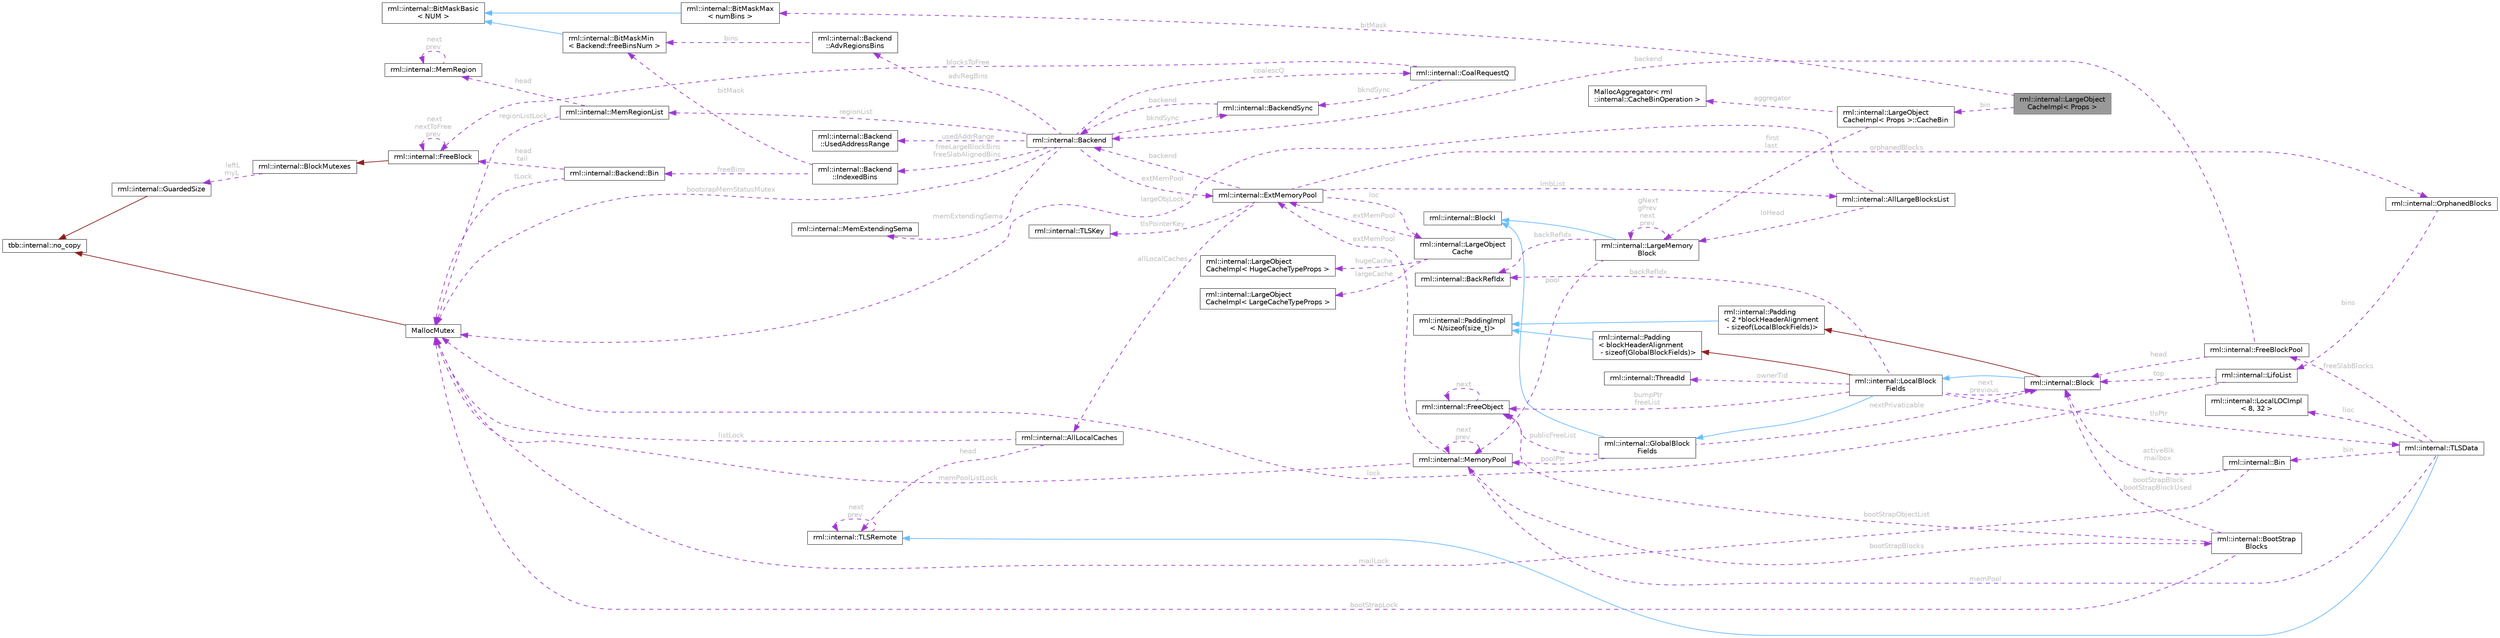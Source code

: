 digraph "rml::internal::LargeObjectCacheImpl&lt; Props &gt;"
{
 // LATEX_PDF_SIZE
  bgcolor="transparent";
  edge [fontname=Helvetica,fontsize=10,labelfontname=Helvetica,labelfontsize=10];
  node [fontname=Helvetica,fontsize=10,shape=box,height=0.2,width=0.4];
  rankdir="LR";
  Node1 [id="Node000001",label="rml::internal::LargeObject\lCacheImpl\< Props \>",height=0.2,width=0.4,color="gray40", fillcolor="grey60", style="filled", fontcolor="black",tooltip=" "];
  Node2 -> Node1 [id="edge1_Node000001_Node000002",dir="back",color="darkorchid3",style="dashed",tooltip=" ",label=" bitMask",fontcolor="grey" ];
  Node2 [id="Node000002",label="rml::internal::BitMaskMax\l\< numBins \>",height=0.2,width=0.4,color="gray40", fillcolor="white", style="filled",URL="$classrml_1_1internal_1_1_bit_mask_max.html",tooltip=" "];
  Node3 -> Node2 [id="edge2_Node000002_Node000003",dir="back",color="steelblue1",style="solid",tooltip=" "];
  Node3 [id="Node000003",label="rml::internal::BitMaskBasic\l\< NUM \>",height=0.2,width=0.4,color="gray40", fillcolor="white", style="filled",URL="$classrml_1_1internal_1_1_bit_mask_basic.html",tooltip=" "];
  Node4 -> Node1 [id="edge3_Node000001_Node000004",dir="back",color="darkorchid3",style="dashed",tooltip=" ",label=" bin",fontcolor="grey" ];
  Node4 [id="Node000004",label="rml::internal::LargeObject\lCacheImpl\< Props \>::CacheBin",height=0.2,width=0.4,color="gray40", fillcolor="white", style="filled",URL="$classrml_1_1internal_1_1_large_object_cache_impl_1_1_cache_bin.html",tooltip=" "];
  Node5 -> Node4 [id="edge4_Node000004_Node000005",dir="back",color="darkorchid3",style="dashed",tooltip=" ",label=" first\nlast",fontcolor="grey" ];
  Node5 [id="Node000005",label="rml::internal::LargeMemory\lBlock",height=0.2,width=0.4,color="gray40", fillcolor="white", style="filled",URL="$structrml_1_1internal_1_1_large_memory_block.html",tooltip=" "];
  Node6 -> Node5 [id="edge5_Node000005_Node000006",dir="back",color="steelblue1",style="solid",tooltip=" "];
  Node6 [id="Node000006",label="rml::internal::BlockI",height=0.2,width=0.4,color="gray40", fillcolor="white", style="filled",URL="$classrml_1_1internal_1_1_block_i.html",tooltip=" "];
  Node7 -> Node5 [id="edge6_Node000005_Node000007",dir="back",color="darkorchid3",style="dashed",tooltip=" ",label=" pool",fontcolor="grey" ];
  Node7 [id="Node000007",label="rml::internal::MemoryPool",height=0.2,width=0.4,color="gray40", fillcolor="white", style="filled",URL="$classrml_1_1internal_1_1_memory_pool.html",tooltip=" "];
  Node8 -> Node7 [id="edge7_Node000007_Node000008",dir="back",color="darkorchid3",style="dashed",tooltip=" ",label=" memPoolListLock",fontcolor="grey" ];
  Node8 [id="Node000008",label="MallocMutex",height=0.2,width=0.4,color="gray40", fillcolor="white", style="filled",URL="$class_malloc_mutex.html",tooltip="Stripped down version of spin_mutex."];
  Node9 -> Node8 [id="edge8_Node000008_Node000009",dir="back",color="firebrick4",style="solid",tooltip=" "];
  Node9 [id="Node000009",label="tbb::internal::no_copy",height=0.2,width=0.4,color="gray40", fillcolor="white", style="filled",tooltip=" "];
  Node7 -> Node7 [id="edge9_Node000007_Node000007",dir="back",color="darkorchid3",style="dashed",tooltip=" ",label=" next\nprev",fontcolor="grey" ];
  Node10 -> Node7 [id="edge10_Node000007_Node000010",dir="back",color="darkorchid3",style="dashed",tooltip=" ",label=" extMemPool",fontcolor="grey" ];
  Node10 [id="Node000010",label="rml::internal::ExtMemoryPool",height=0.2,width=0.4,color="gray40", fillcolor="white", style="filled",URL="$structrml_1_1internal_1_1_ext_memory_pool.html",tooltip=" "];
  Node11 -> Node10 [id="edge11_Node000010_Node000011",dir="back",color="darkorchid3",style="dashed",tooltip=" ",label=" backend",fontcolor="grey" ];
  Node11 [id="Node000011",label="rml::internal::Backend",height=0.2,width=0.4,color="gray40", fillcolor="white", style="filled",URL="$classrml_1_1internal_1_1_backend.html",tooltip=" "];
  Node10 -> Node11 [id="edge12_Node000011_Node000010",dir="back",color="darkorchid3",style="dashed",tooltip=" ",label=" extMemPool",fontcolor="grey" ];
  Node12 -> Node11 [id="edge13_Node000011_Node000012",dir="back",color="darkorchid3",style="dashed",tooltip=" ",label=" regionList",fontcolor="grey" ];
  Node12 [id="Node000012",label="rml::internal::MemRegionList",height=0.2,width=0.4,color="gray40", fillcolor="white", style="filled",URL="$classrml_1_1internal_1_1_mem_region_list.html",tooltip=" "];
  Node8 -> Node12 [id="edge14_Node000012_Node000008",dir="back",color="darkorchid3",style="dashed",tooltip=" ",label=" regionListLock",fontcolor="grey" ];
  Node13 -> Node12 [id="edge15_Node000012_Node000013",dir="back",color="darkorchid3",style="dashed",tooltip=" ",label=" head",fontcolor="grey" ];
  Node13 [id="Node000013",label="rml::internal::MemRegion",height=0.2,width=0.4,color="gray40", fillcolor="white", style="filled",URL="$structrml_1_1internal_1_1_mem_region.html",tooltip=" "];
  Node13 -> Node13 [id="edge16_Node000013_Node000013",dir="back",color="darkorchid3",style="dashed",tooltip=" ",label=" next\nprev",fontcolor="grey" ];
  Node14 -> Node11 [id="edge17_Node000011_Node000014",dir="back",color="darkorchid3",style="dashed",tooltip=" ",label=" coalescQ",fontcolor="grey" ];
  Node14 [id="Node000014",label="rml::internal::CoalRequestQ",height=0.2,width=0.4,color="gray40", fillcolor="white", style="filled",URL="$classrml_1_1internal_1_1_coal_request_q.html",tooltip=" "];
  Node15 -> Node14 [id="edge18_Node000014_Node000015",dir="back",color="darkorchid3",style="dashed",tooltip=" ",label=" blocksToFree",fontcolor="grey" ];
  Node15 [id="Node000015",label="rml::internal::FreeBlock",height=0.2,width=0.4,color="gray40", fillcolor="white", style="filled",URL="$classrml_1_1internal_1_1_free_block.html",tooltip=" "];
  Node16 -> Node15 [id="edge19_Node000015_Node000016",dir="back",color="firebrick4",style="solid",tooltip=" "];
  Node16 [id="Node000016",label="rml::internal::BlockMutexes",height=0.2,width=0.4,color="gray40", fillcolor="white", style="filled",URL="$classrml_1_1internal_1_1_block_mutexes.html",tooltip=" "];
  Node17 -> Node16 [id="edge20_Node000016_Node000017",dir="back",color="darkorchid3",style="dashed",tooltip=" ",label=" leftL\nmyL",fontcolor="grey" ];
  Node17 [id="Node000017",label="rml::internal::GuardedSize",height=0.2,width=0.4,color="gray40", fillcolor="white", style="filled",URL="$classrml_1_1internal_1_1_guarded_size.html",tooltip=" "];
  Node9 -> Node17 [id="edge21_Node000017_Node000009",dir="back",color="firebrick4",style="solid",tooltip=" "];
  Node15 -> Node15 [id="edge22_Node000015_Node000015",dir="back",color="darkorchid3",style="dashed",tooltip=" ",label=" next\nnextToFree\nprev",fontcolor="grey" ];
  Node18 -> Node14 [id="edge23_Node000014_Node000018",dir="back",color="darkorchid3",style="dashed",tooltip=" ",label=" bkndSync",fontcolor="grey" ];
  Node18 [id="Node000018",label="rml::internal::BackendSync",height=0.2,width=0.4,color="gray40", fillcolor="white", style="filled",URL="$classrml_1_1internal_1_1_backend_sync.html",tooltip=" "];
  Node11 -> Node18 [id="edge24_Node000018_Node000011",dir="back",color="darkorchid3",style="dashed",tooltip=" ",label=" backend",fontcolor="grey" ];
  Node18 -> Node11 [id="edge25_Node000011_Node000018",dir="back",color="darkorchid3",style="dashed",tooltip=" ",label=" bkndSync",fontcolor="grey" ];
  Node19 -> Node11 [id="edge26_Node000011_Node000019",dir="back",color="darkorchid3",style="dashed",tooltip=" ",label=" memExtendingSema",fontcolor="grey" ];
  Node19 [id="Node000019",label="rml::internal::MemExtendingSema",height=0.2,width=0.4,color="gray40", fillcolor="white", style="filled",URL="$classrml_1_1internal_1_1_mem_extending_sema.html",tooltip=" "];
  Node20 -> Node11 [id="edge27_Node000011_Node000020",dir="back",color="darkorchid3",style="dashed",tooltip=" ",label=" usedAddrRange",fontcolor="grey" ];
  Node20 [id="Node000020",label="rml::internal::Backend\l::UsedAddressRange",height=0.2,width=0.4,color="gray40", fillcolor="white", style="filled",URL="$classrml_1_1internal_1_1_backend_1_1_used_address_range.html",tooltip=" "];
  Node8 -> Node11 [id="edge28_Node000011_Node000008",dir="back",color="darkorchid3",style="dashed",tooltip=" ",label=" bootsrapMemStatusMutex",fontcolor="grey" ];
  Node21 -> Node11 [id="edge29_Node000011_Node000021",dir="back",color="darkorchid3",style="dashed",tooltip=" ",label=" advRegBins",fontcolor="grey" ];
  Node21 [id="Node000021",label="rml::internal::Backend\l::AdvRegionsBins",height=0.2,width=0.4,color="gray40", fillcolor="white", style="filled",URL="$classrml_1_1internal_1_1_backend_1_1_adv_regions_bins.html",tooltip=" "];
  Node22 -> Node21 [id="edge30_Node000021_Node000022",dir="back",color="darkorchid3",style="dashed",tooltip=" ",label=" bins",fontcolor="grey" ];
  Node22 [id="Node000022",label="rml::internal::BitMaskMin\l\< Backend::freeBinsNum \>",height=0.2,width=0.4,color="gray40", fillcolor="white", style="filled",URL="$classrml_1_1internal_1_1_bit_mask_min.html",tooltip=" "];
  Node3 -> Node22 [id="edge31_Node000022_Node000003",dir="back",color="steelblue1",style="solid",tooltip=" "];
  Node23 -> Node11 [id="edge32_Node000011_Node000023",dir="back",color="darkorchid3",style="dashed",tooltip=" ",label=" freeLargeBlockBins\nfreeSlabAlignedBins",fontcolor="grey" ];
  Node23 [id="Node000023",label="rml::internal::Backend\l::IndexedBins",height=0.2,width=0.4,color="gray40", fillcolor="white", style="filled",URL="$classrml_1_1internal_1_1_backend_1_1_indexed_bins.html",tooltip=" "];
  Node22 -> Node23 [id="edge33_Node000023_Node000022",dir="back",color="darkorchid3",style="dashed",tooltip=" ",label=" bitMask",fontcolor="grey" ];
  Node24 -> Node23 [id="edge34_Node000023_Node000024",dir="back",color="darkorchid3",style="dashed",tooltip=" ",label=" freeBins",fontcolor="grey" ];
  Node24 [id="Node000024",label="rml::internal::Backend::Bin",height=0.2,width=0.4,color="gray40", fillcolor="white", style="filled",URL="$structrml_1_1internal_1_1_backend_1_1_bin.html",tooltip=" "];
  Node15 -> Node24 [id="edge35_Node000024_Node000015",dir="back",color="darkorchid3",style="dashed",tooltip=" ",label=" head\ntail",fontcolor="grey" ];
  Node8 -> Node24 [id="edge36_Node000024_Node000008",dir="back",color="darkorchid3",style="dashed",tooltip=" ",label=" tLock",fontcolor="grey" ];
  Node25 -> Node10 [id="edge37_Node000010_Node000025",dir="back",color="darkorchid3",style="dashed",tooltip=" ",label=" loc",fontcolor="grey" ];
  Node25 [id="Node000025",label="rml::internal::LargeObject\lCache",height=0.2,width=0.4,color="gray40", fillcolor="white", style="filled",URL="$classrml_1_1internal_1_1_large_object_cache.html",tooltip=" "];
  Node26 -> Node25 [id="edge38_Node000025_Node000026",dir="back",color="darkorchid3",style="dashed",tooltip=" ",label=" hugeCache",fontcolor="grey" ];
  Node26 [id="Node000026",label="rml::internal::LargeObject\lCacheImpl\< HugeCacheTypeProps \>",height=0.2,width=0.4,color="gray40", fillcolor="white", style="filled",URL="$classrml_1_1internal_1_1_large_object_cache_impl.html",tooltip=" "];
  Node27 -> Node25 [id="edge39_Node000025_Node000027",dir="back",color="darkorchid3",style="dashed",tooltip=" ",label=" largeCache",fontcolor="grey" ];
  Node27 [id="Node000027",label="rml::internal::LargeObject\lCacheImpl\< LargeCacheTypeProps \>",height=0.2,width=0.4,color="gray40", fillcolor="white", style="filled",URL="$classrml_1_1internal_1_1_large_object_cache_impl.html",tooltip=" "];
  Node10 -> Node25 [id="edge40_Node000025_Node000010",dir="back",color="darkorchid3",style="dashed",tooltip=" ",label=" extMemPool",fontcolor="grey" ];
  Node28 -> Node10 [id="edge41_Node000010_Node000028",dir="back",color="darkorchid3",style="dashed",tooltip=" ",label=" allLocalCaches",fontcolor="grey" ];
  Node28 [id="Node000028",label="rml::internal::AllLocalCaches",height=0.2,width=0.4,color="gray40", fillcolor="white", style="filled",URL="$classrml_1_1internal_1_1_all_local_caches.html",tooltip=" "];
  Node29 -> Node28 [id="edge42_Node000028_Node000029",dir="back",color="darkorchid3",style="dashed",tooltip=" ",label=" head",fontcolor="grey" ];
  Node29 [id="Node000029",label="rml::internal::TLSRemote",height=0.2,width=0.4,color="gray40", fillcolor="white", style="filled",URL="$structrml_1_1internal_1_1_t_l_s_remote.html",tooltip=" "];
  Node29 -> Node29 [id="edge43_Node000029_Node000029",dir="back",color="darkorchid3",style="dashed",tooltip=" ",label=" next\nprev",fontcolor="grey" ];
  Node8 -> Node28 [id="edge44_Node000028_Node000008",dir="back",color="darkorchid3",style="dashed",tooltip=" ",label=" listLock",fontcolor="grey" ];
  Node30 -> Node10 [id="edge45_Node000010_Node000030",dir="back",color="darkorchid3",style="dashed",tooltip=" ",label=" orphanedBlocks",fontcolor="grey" ];
  Node30 [id="Node000030",label="rml::internal::OrphanedBlocks",height=0.2,width=0.4,color="gray40", fillcolor="white", style="filled",URL="$classrml_1_1internal_1_1_orphaned_blocks.html",tooltip=" "];
  Node31 -> Node30 [id="edge46_Node000030_Node000031",dir="back",color="darkorchid3",style="dashed",tooltip=" ",label=" bins",fontcolor="grey" ];
  Node31 [id="Node000031",label="rml::internal::LifoList",height=0.2,width=0.4,color="gray40", fillcolor="white", style="filled",URL="$classrml_1_1internal_1_1_lifo_list.html",tooltip=" "];
  Node32 -> Node31 [id="edge47_Node000031_Node000032",dir="back",color="darkorchid3",style="dashed",tooltip=" ",label=" top",fontcolor="grey" ];
  Node32 [id="Node000032",label="rml::internal::Block",height=0.2,width=0.4,color="gray40", fillcolor="white", style="filled",URL="$classrml_1_1internal_1_1_block.html",tooltip=" "];
  Node33 -> Node32 [id="edge48_Node000032_Node000033",dir="back",color="steelblue1",style="solid",tooltip=" "];
  Node33 [id="Node000033",label="rml::internal::LocalBlock\lFields",height=0.2,width=0.4,color="gray40", fillcolor="white", style="filled",URL="$classrml_1_1internal_1_1_local_block_fields.html",tooltip=" "];
  Node34 -> Node33 [id="edge49_Node000033_Node000034",dir="back",color="steelblue1",style="solid",tooltip=" "];
  Node34 [id="Node000034",label="rml::internal::GlobalBlock\lFields",height=0.2,width=0.4,color="gray40", fillcolor="white", style="filled",URL="$classrml_1_1internal_1_1_global_block_fields.html",tooltip=" "];
  Node6 -> Node34 [id="edge50_Node000034_Node000006",dir="back",color="steelblue1",style="solid",tooltip=" "];
  Node35 -> Node34 [id="edge51_Node000034_Node000035",dir="back",color="darkorchid3",style="dashed",tooltip=" ",label=" publicFreeList",fontcolor="grey" ];
  Node35 [id="Node000035",label="rml::internal::FreeObject",height=0.2,width=0.4,color="gray40", fillcolor="white", style="filled",URL="$structrml_1_1internal_1_1_free_object.html",tooltip=" "];
  Node35 -> Node35 [id="edge52_Node000035_Node000035",dir="back",color="darkorchid3",style="dashed",tooltip=" ",label=" next",fontcolor="grey" ];
  Node32 -> Node34 [id="edge53_Node000034_Node000032",dir="back",color="darkorchid3",style="dashed",tooltip=" ",label=" nextPrivatizable",fontcolor="grey" ];
  Node7 -> Node34 [id="edge54_Node000034_Node000007",dir="back",color="darkorchid3",style="dashed",tooltip=" ",label=" poolPtr",fontcolor="grey" ];
  Node36 -> Node33 [id="edge55_Node000033_Node000036",dir="back",color="firebrick4",style="solid",tooltip=" "];
  Node36 [id="Node000036",label="rml::internal::Padding\l\< blockHeaderAlignment\l - sizeof(GlobalBlockFields)\>",height=0.2,width=0.4,color="gray40", fillcolor="white", style="filled",URL="$structrml_1_1internal_1_1_padding.html",tooltip=" "];
  Node37 -> Node36 [id="edge56_Node000036_Node000037",dir="back",color="steelblue1",style="solid",tooltip=" "];
  Node37 [id="Node000037",label="rml::internal::PaddingImpl\l\< N/sizeof(size_t)\>",height=0.2,width=0.4,color="gray40", fillcolor="white", style="filled",URL="$structrml_1_1internal_1_1_padding_impl.html",tooltip=" "];
  Node32 -> Node33 [id="edge57_Node000033_Node000032",dir="back",color="darkorchid3",style="dashed",tooltip=" ",label=" next\nprevious",fontcolor="grey" ];
  Node35 -> Node33 [id="edge58_Node000033_Node000035",dir="back",color="darkorchid3",style="dashed",tooltip=" ",label=" bumpPtr\nfreeList",fontcolor="grey" ];
  Node38 -> Node33 [id="edge59_Node000033_Node000038",dir="back",color="darkorchid3",style="dashed",tooltip=" ",label=" tlsPtr",fontcolor="grey" ];
  Node38 [id="Node000038",label="rml::internal::TLSData",height=0.2,width=0.4,color="gray40", fillcolor="white", style="filled",URL="$classrml_1_1internal_1_1_t_l_s_data.html",tooltip=" "];
  Node29 -> Node38 [id="edge60_Node000038_Node000029",dir="back",color="steelblue1",style="solid",tooltip=" "];
  Node7 -> Node38 [id="edge61_Node000038_Node000007",dir="back",color="darkorchid3",style="dashed",tooltip=" ",label=" memPool",fontcolor="grey" ];
  Node39 -> Node38 [id="edge62_Node000038_Node000039",dir="back",color="darkorchid3",style="dashed",tooltip=" ",label=" bin",fontcolor="grey" ];
  Node39 [id="Node000039",label="rml::internal::Bin",height=0.2,width=0.4,color="gray40", fillcolor="white", style="filled",URL="$classrml_1_1internal_1_1_bin.html",tooltip=" "];
  Node32 -> Node39 [id="edge63_Node000039_Node000032",dir="back",color="darkorchid3",style="dashed",tooltip=" ",label=" activeBlk\nmailbox",fontcolor="grey" ];
  Node8 -> Node39 [id="edge64_Node000039_Node000008",dir="back",color="darkorchid3",style="dashed",tooltip=" ",label=" mailLock",fontcolor="grey" ];
  Node40 -> Node38 [id="edge65_Node000038_Node000040",dir="back",color="darkorchid3",style="dashed",tooltip=" ",label=" freeSlabBlocks",fontcolor="grey" ];
  Node40 [id="Node000040",label="rml::internal::FreeBlockPool",height=0.2,width=0.4,color="gray40", fillcolor="white", style="filled",URL="$classrml_1_1internal_1_1_free_block_pool.html",tooltip=" "];
  Node32 -> Node40 [id="edge66_Node000040_Node000032",dir="back",color="darkorchid3",style="dashed",tooltip=" ",label=" head",fontcolor="grey" ];
  Node11 -> Node40 [id="edge67_Node000040_Node000011",dir="back",color="darkorchid3",style="dashed",tooltip=" ",label=" backend",fontcolor="grey" ];
  Node41 -> Node38 [id="edge68_Node000038_Node000041",dir="back",color="darkorchid3",style="dashed",tooltip=" ",label=" lloc",fontcolor="grey" ];
  Node41 [id="Node000041",label="rml::internal::LocalLOCImpl\l\< 8, 32 \>",height=0.2,width=0.4,color="gray40", fillcolor="white", style="filled",URL="$classrml_1_1internal_1_1_local_l_o_c_impl.html",tooltip=" "];
  Node42 -> Node33 [id="edge69_Node000033_Node000042",dir="back",color="darkorchid3",style="dashed",tooltip=" ",label=" ownerTid",fontcolor="grey" ];
  Node42 [id="Node000042",label="rml::internal::ThreadId",height=0.2,width=0.4,color="gray40", fillcolor="white", style="filled",URL="$classrml_1_1internal_1_1_thread_id.html",tooltip=" "];
  Node43 -> Node33 [id="edge70_Node000033_Node000043",dir="back",color="darkorchid3",style="dashed",tooltip=" ",label=" backRefIdx",fontcolor="grey" ];
  Node43 [id="Node000043",label="rml::internal::BackRefIdx",height=0.2,width=0.4,color="gray40", fillcolor="white", style="filled",URL="$classrml_1_1internal_1_1_back_ref_idx.html",tooltip=" "];
  Node44 -> Node32 [id="edge71_Node000032_Node000044",dir="back",color="firebrick4",style="solid",tooltip=" "];
  Node44 [id="Node000044",label="rml::internal::Padding\l\< 2 *blockHeaderAlignment\l - sizeof(LocalBlockFields)\>",height=0.2,width=0.4,color="gray40", fillcolor="white", style="filled",URL="$structrml_1_1internal_1_1_padding.html",tooltip=" "];
  Node37 -> Node44 [id="edge72_Node000044_Node000037",dir="back",color="steelblue1",style="solid",tooltip=" "];
  Node8 -> Node31 [id="edge73_Node000031_Node000008",dir="back",color="darkorchid3",style="dashed",tooltip=" ",label=" lock",fontcolor="grey" ];
  Node45 -> Node10 [id="edge74_Node000010_Node000045",dir="back",color="darkorchid3",style="dashed",tooltip=" ",label=" lmbList",fontcolor="grey" ];
  Node45 [id="Node000045",label="rml::internal::AllLargeBlocksList",height=0.2,width=0.4,color="gray40", fillcolor="white", style="filled",URL="$classrml_1_1internal_1_1_all_large_blocks_list.html",tooltip=" "];
  Node8 -> Node45 [id="edge75_Node000045_Node000008",dir="back",color="darkorchid3",style="dashed",tooltip=" ",label=" largeObjLock",fontcolor="grey" ];
  Node5 -> Node45 [id="edge76_Node000045_Node000005",dir="back",color="darkorchid3",style="dashed",tooltip=" ",label=" loHead",fontcolor="grey" ];
  Node46 -> Node10 [id="edge77_Node000010_Node000046",dir="back",color="darkorchid3",style="dashed",tooltip=" ",label=" tlsPointerKey",fontcolor="grey" ];
  Node46 [id="Node000046",label="rml::internal::TLSKey",height=0.2,width=0.4,color="gray40", fillcolor="white", style="filled",URL="$classrml_1_1internal_1_1_t_l_s_key.html",tooltip=" "];
  Node47 -> Node7 [id="edge78_Node000007_Node000047",dir="back",color="darkorchid3",style="dashed",tooltip=" ",label=" bootStrapBlocks",fontcolor="grey" ];
  Node47 [id="Node000047",label="rml::internal::BootStrap\lBlocks",height=0.2,width=0.4,color="gray40", fillcolor="white", style="filled",URL="$classrml_1_1internal_1_1_boot_strap_blocks.html",tooltip=" "];
  Node8 -> Node47 [id="edge79_Node000047_Node000008",dir="back",color="darkorchid3",style="dashed",tooltip=" ",label=" bootStrapLock",fontcolor="grey" ];
  Node32 -> Node47 [id="edge80_Node000047_Node000032",dir="back",color="darkorchid3",style="dashed",tooltip=" ",label=" bootStrapBlock\nbootStrapBlockUsed",fontcolor="grey" ];
  Node35 -> Node47 [id="edge81_Node000047_Node000035",dir="back",color="darkorchid3",style="dashed",tooltip=" ",label=" bootStrapObjectList",fontcolor="grey" ];
  Node5 -> Node5 [id="edge82_Node000005_Node000005",dir="back",color="darkorchid3",style="dashed",tooltip=" ",label=" gNext\ngPrev\nnext\nprev",fontcolor="grey" ];
  Node43 -> Node5 [id="edge83_Node000005_Node000043",dir="back",color="darkorchid3",style="dashed",tooltip=" ",label=" backRefIdx",fontcolor="grey" ];
  Node48 -> Node4 [id="edge84_Node000004_Node000048",dir="back",color="darkorchid3",style="dashed",tooltip=" ",label=" aggregator",fontcolor="grey" ];
  Node48 [id="Node000048",label="MallocAggregator\< rml\l::internal::CacheBinOperation \>",height=0.2,width=0.4,color="gray40", fillcolor="white", style="filled",URL="$struct_malloc_aggregator.html",tooltip=" "];
}

